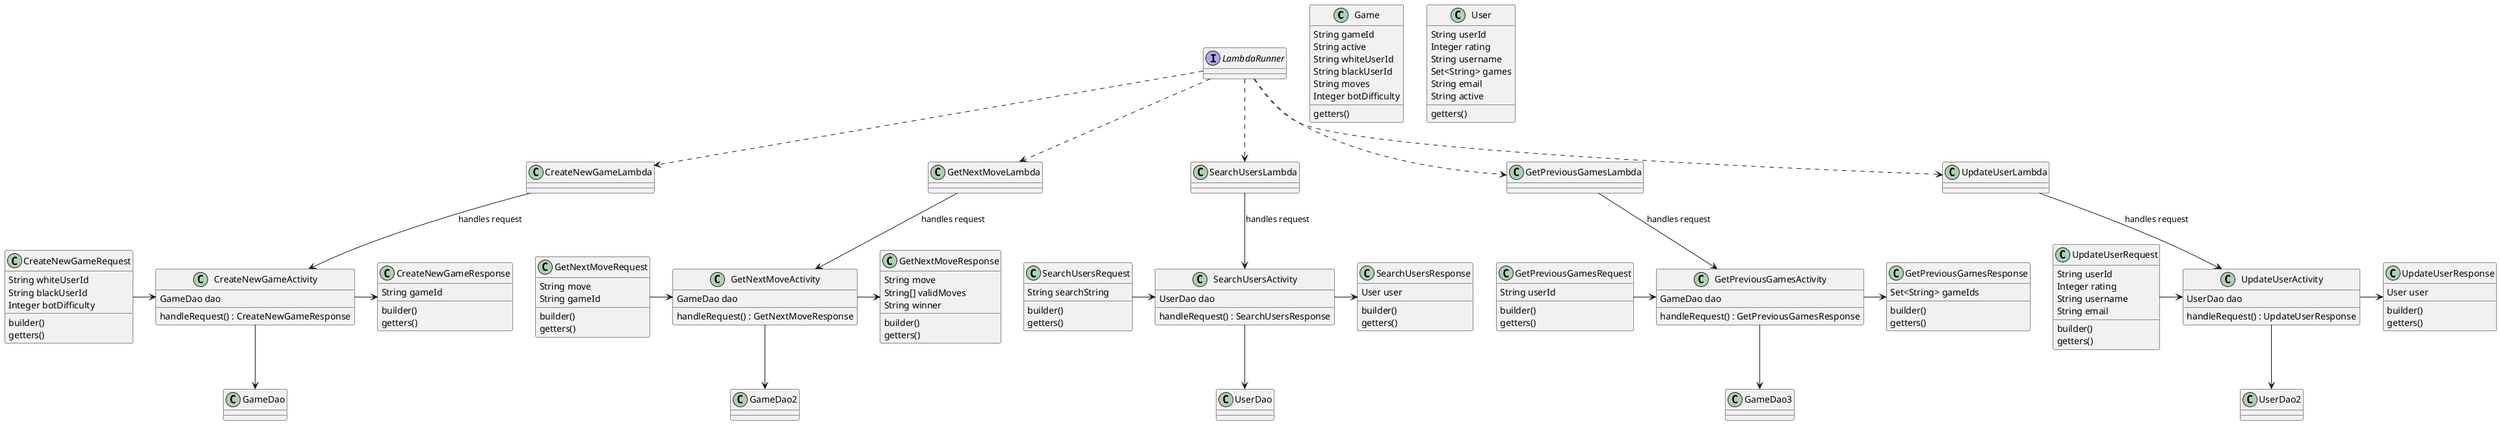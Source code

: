 @startuml
'https://plantuml.com/class-diagram

class Game {
String gameId
String active
String whiteUserId
String blackUserId
String moves
Integer botDifficulty
getters()
}
class User {
String userId
Integer rating
String username
Set<String> games
String email
String active
getters()
}

class GameDao
class UserDao

class CreateNewGameRequest {
String whiteUserId
String blackUserId
Integer botDifficulty
builder()
getters()
}
class CreateNewGameResponse {
String gameId
builder()
getters()
}
class CreateNewGameActivity {
GameDao dao
handleRequest() : CreateNewGameResponse
}
class CreateNewGameLambda

CreateNewGameRequest -> CreateNewGameActivity
CreateNewGameActivity -> CreateNewGameResponse
CreateNewGameLambda --> CreateNewGameActivity : handles request
CreateNewGameActivity --> GameDao

class GetNextMoveRequest {
String move
String gameId
builder()
getters()
}
class GetNextMoveResponse {
String move
String[] validMoves
String winner
builder()
getters()
}
class GetNextMoveActivity {
GameDao dao
handleRequest() : GetNextMoveResponse
}
class GetNextMoveLambda

GetNextMoveRequest -> GetNextMoveActivity
GetNextMoveActivity -> GetNextMoveResponse
GetNextMoveLambda --> GetNextMoveActivity : handles request
GetNextMoveActivity --> GameDao2

class SearchUsersRequest {
String searchString
builder()
getters()
}
class SearchUsersResponse {
User user
builder()
getters()
}
class SearchUsersActivity {
UserDao dao
handleRequest() : SearchUsersResponse
}
class SearchUsersLambda

SearchUsersRequest -> SearchUsersActivity
SearchUsersActivity -> SearchUsersResponse
SearchUsersLambda --> SearchUsersActivity : handles request
SearchUsersActivity --> UserDao

class GetPreviousGamesRequest {
String userId
builder()
getters()
}
class GetPreviousGamesResponse {
Set<String> gameIds
builder()
getters()
}
class GetPreviousGamesActivity {
GameDao dao
handleRequest() : GetPreviousGamesResponse
}
class GetPreviousGamesLambda

GetPreviousGamesRequest -> GetPreviousGamesActivity
GetPreviousGamesActivity -> GetPreviousGamesResponse
GetPreviousGamesLambda --> GetPreviousGamesActivity : handles request
GetPreviousGamesActivity --> GameDao3

class UpdateUserRequest {
String userId
Integer rating
String username
String email
builder()
getters()
}
class UpdateUserResponse {
User user
builder()
getters()
}
class UpdateUserActivity {
UserDao dao
handleRequest() : UpdateUserResponse
}
class UpdateUserLambda

UpdateUserRequest -> UpdateUserActivity
UpdateUserActivity -> UpdateUserResponse
UpdateUserLambda --> UpdateUserActivity : handles request
UpdateUserActivity --> UserDao2

interface LambdaRunner
LambdaRunner ..> CreateNewGameLambda
LambdaRunner ..> GetNextMoveLambda
LambdaRunner ..> SearchUsersLambda
LambdaRunner ..> GetPreviousGamesLambda
LambdaRunner ..> UpdateUserLambda
@enduml